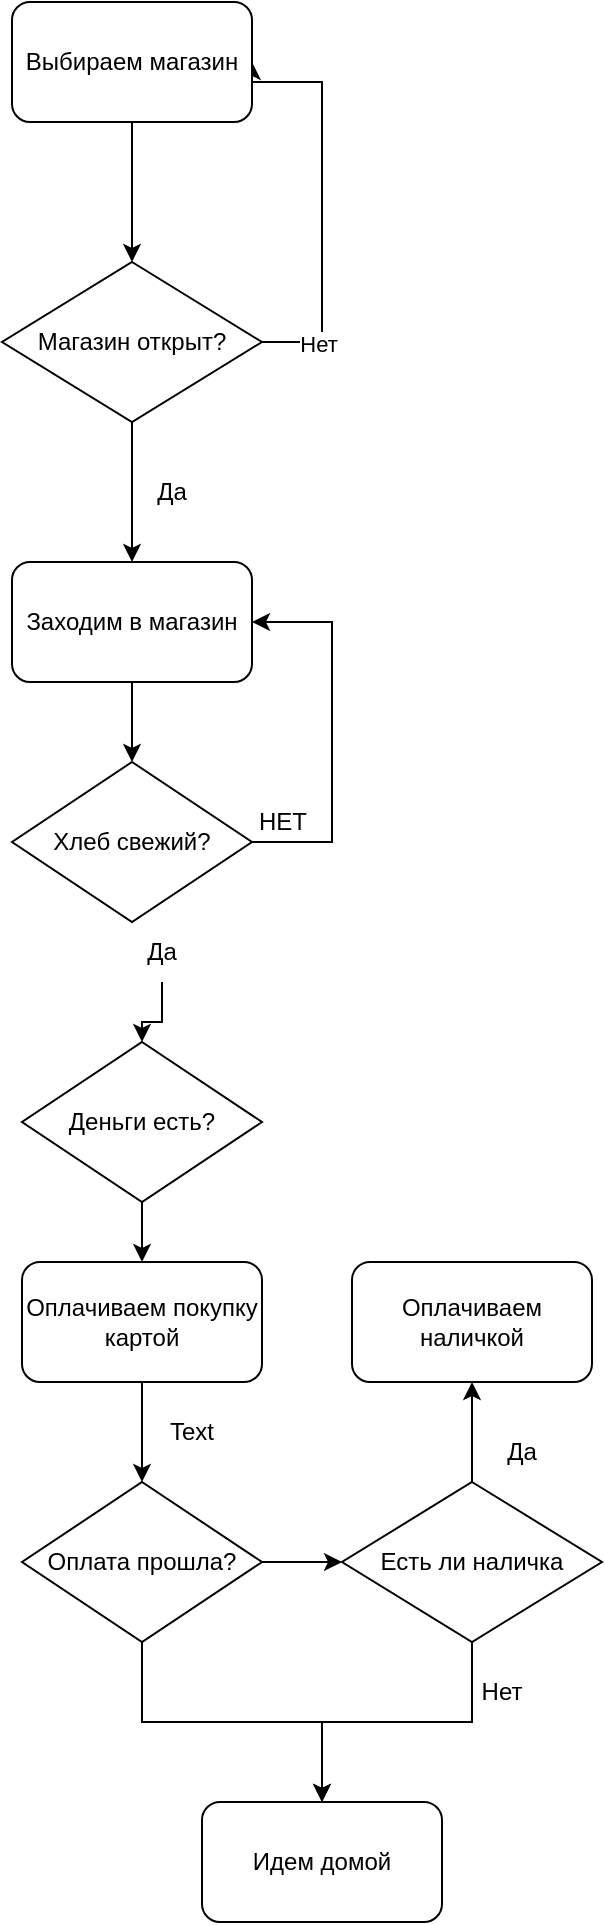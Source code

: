 <mxfile version="20.6.2" type="github">
  <diagram id="R2lEEEUBdFMjLlhIrx00" name="Page-1">
    <mxGraphModel dx="2076" dy="1078" grid="1" gridSize="10" guides="1" tooltips="1" connect="1" arrows="1" fold="1" page="1" pageScale="1" pageWidth="850" pageHeight="1100" math="0" shadow="0" extFonts="Permanent Marker^https://fonts.googleapis.com/css?family=Permanent+Marker">
      <root>
        <mxCell id="0" />
        <mxCell id="1" parent="0" />
        <mxCell id="YiypqD04uemnfpa7y3yJ-10" value="" style="edgeStyle=orthogonalEdgeStyle;rounded=0;orthogonalLoop=1;jettySize=auto;html=1;" edge="1" parent="1" source="YiypqD04uemnfpa7y3yJ-1" target="YiypqD04uemnfpa7y3yJ-2">
          <mxGeometry relative="1" as="geometry" />
        </mxCell>
        <mxCell id="YiypqD04uemnfpa7y3yJ-1" value="Заходим в магазин" style="rounded=1;whiteSpace=wrap;html=1;" vertex="1" parent="1">
          <mxGeometry x="85" y="480" width="120" height="60" as="geometry" />
        </mxCell>
        <mxCell id="YiypqD04uemnfpa7y3yJ-2" value="Хлеб свежий?" style="rhombus;whiteSpace=wrap;html=1;" vertex="1" parent="1">
          <mxGeometry x="85" y="580" width="120" height="80" as="geometry" />
        </mxCell>
        <mxCell id="YiypqD04uemnfpa7y3yJ-4" value="" style="endArrow=classic;html=1;rounded=0;exitX=1;exitY=0.5;exitDx=0;exitDy=0;entryX=1;entryY=0.5;entryDx=0;entryDy=0;" edge="1" parent="1" source="YiypqD04uemnfpa7y3yJ-2" target="YiypqD04uemnfpa7y3yJ-1">
          <mxGeometry width="50" height="50" relative="1" as="geometry">
            <mxPoint x="185" y="690" as="sourcePoint" />
            <mxPoint x="245" y="470" as="targetPoint" />
            <Array as="points">
              <mxPoint x="245" y="620" />
              <mxPoint x="245" y="510" />
            </Array>
          </mxGeometry>
        </mxCell>
        <mxCell id="YiypqD04uemnfpa7y3yJ-5" value="НЕТ" style="text;html=1;align=center;verticalAlign=middle;resizable=0;points=[];autosize=1;strokeColor=none;fillColor=none;" vertex="1" parent="1">
          <mxGeometry x="195" y="595" width="50" height="30" as="geometry" />
        </mxCell>
        <mxCell id="YiypqD04uemnfpa7y3yJ-28" value="" style="edgeStyle=orthogonalEdgeStyle;rounded=0;orthogonalLoop=1;jettySize=auto;html=1;" edge="1" parent="1" source="YiypqD04uemnfpa7y3yJ-6" target="YiypqD04uemnfpa7y3yJ-27">
          <mxGeometry relative="1" as="geometry" />
        </mxCell>
        <mxCell id="YiypqD04uemnfpa7y3yJ-6" value="Оплачиваем покупку картой" style="rounded=1;whiteSpace=wrap;html=1;" vertex="1" parent="1">
          <mxGeometry x="90" y="830" width="120" height="60" as="geometry" />
        </mxCell>
        <mxCell id="YiypqD04uemnfpa7y3yJ-8" value="Идем домой" style="whiteSpace=wrap;html=1;rounded=1;" vertex="1" parent="1">
          <mxGeometry x="180" y="1100" width="120" height="60" as="geometry" />
        </mxCell>
        <mxCell id="YiypqD04uemnfpa7y3yJ-12" value="" style="edgeStyle=orthogonalEdgeStyle;rounded=0;orthogonalLoop=1;jettySize=auto;html=1;" edge="1" parent="1" source="YiypqD04uemnfpa7y3yJ-11" target="YiypqD04uemnfpa7y3yJ-1">
          <mxGeometry relative="1" as="geometry" />
        </mxCell>
        <mxCell id="YiypqD04uemnfpa7y3yJ-19" style="edgeStyle=orthogonalEdgeStyle;rounded=0;orthogonalLoop=1;jettySize=auto;html=1;exitX=1;exitY=0.5;exitDx=0;exitDy=0;entryX=1;entryY=0.5;entryDx=0;entryDy=0;" edge="1" parent="1" source="YiypqD04uemnfpa7y3yJ-11" target="YiypqD04uemnfpa7y3yJ-13">
          <mxGeometry relative="1" as="geometry">
            <mxPoint x="260" y="250" as="targetPoint" />
            <Array as="points">
              <mxPoint x="240" y="370" />
              <mxPoint x="240" y="240" />
              <mxPoint x="205" y="240" />
            </Array>
          </mxGeometry>
        </mxCell>
        <mxCell id="YiypqD04uemnfpa7y3yJ-20" value="Нет" style="edgeLabel;html=1;align=center;verticalAlign=middle;resizable=0;points=[];" vertex="1" connectable="0" parent="YiypqD04uemnfpa7y3yJ-19">
          <mxGeometry x="-0.731" y="-1" relative="1" as="geometry">
            <mxPoint as="offset" />
          </mxGeometry>
        </mxCell>
        <mxCell id="YiypqD04uemnfpa7y3yJ-11" value="Магазин открыт?" style="rhombus;whiteSpace=wrap;html=1;" vertex="1" parent="1">
          <mxGeometry x="80" y="330" width="130" height="80" as="geometry" />
        </mxCell>
        <mxCell id="YiypqD04uemnfpa7y3yJ-14" value="" style="edgeStyle=orthogonalEdgeStyle;rounded=0;orthogonalLoop=1;jettySize=auto;html=1;exitX=0.5;exitY=1;exitDx=0;exitDy=0;" edge="1" parent="1" source="YiypqD04uemnfpa7y3yJ-13" target="YiypqD04uemnfpa7y3yJ-11">
          <mxGeometry relative="1" as="geometry">
            <mxPoint x="150" y="300" as="sourcePoint" />
          </mxGeometry>
        </mxCell>
        <mxCell id="YiypqD04uemnfpa7y3yJ-13" value="Выбираем магазин" style="rounded=1;whiteSpace=wrap;html=1;" vertex="1" parent="1">
          <mxGeometry x="85" y="200" width="120" height="60" as="geometry" />
        </mxCell>
        <mxCell id="YiypqD04uemnfpa7y3yJ-21" value="Да" style="text;html=1;strokeColor=none;fillColor=none;align=center;verticalAlign=middle;whiteSpace=wrap;rounded=0;" vertex="1" parent="1">
          <mxGeometry x="135" y="430" width="60" height="30" as="geometry" />
        </mxCell>
        <mxCell id="YiypqD04uemnfpa7y3yJ-25" value="" style="edgeStyle=orthogonalEdgeStyle;rounded=0;orthogonalLoop=1;jettySize=auto;html=1;" edge="1" parent="1" source="YiypqD04uemnfpa7y3yJ-22" target="YiypqD04uemnfpa7y3yJ-23">
          <mxGeometry relative="1" as="geometry" />
        </mxCell>
        <mxCell id="YiypqD04uemnfpa7y3yJ-22" value="Да" style="text;html=1;strokeColor=none;fillColor=none;align=center;verticalAlign=middle;whiteSpace=wrap;rounded=0;" vertex="1" parent="1">
          <mxGeometry x="130" y="660" width="60" height="30" as="geometry" />
        </mxCell>
        <mxCell id="YiypqD04uemnfpa7y3yJ-24" value="" style="edgeStyle=orthogonalEdgeStyle;rounded=0;orthogonalLoop=1;jettySize=auto;html=1;" edge="1" parent="1" source="YiypqD04uemnfpa7y3yJ-23" target="YiypqD04uemnfpa7y3yJ-6">
          <mxGeometry relative="1" as="geometry" />
        </mxCell>
        <mxCell id="YiypqD04uemnfpa7y3yJ-23" value="Деньги есть?" style="rhombus;whiteSpace=wrap;html=1;" vertex="1" parent="1">
          <mxGeometry x="90" y="720" width="120" height="80" as="geometry" />
        </mxCell>
        <mxCell id="YiypqD04uemnfpa7y3yJ-29" value="" style="edgeStyle=orthogonalEdgeStyle;rounded=0;orthogonalLoop=1;jettySize=auto;html=1;" edge="1" parent="1" source="YiypqD04uemnfpa7y3yJ-27" target="YiypqD04uemnfpa7y3yJ-8">
          <mxGeometry relative="1" as="geometry" />
        </mxCell>
        <mxCell id="YiypqD04uemnfpa7y3yJ-35" value="" style="edgeStyle=orthogonalEdgeStyle;rounded=0;orthogonalLoop=1;jettySize=auto;html=1;" edge="1" parent="1" source="YiypqD04uemnfpa7y3yJ-27" target="YiypqD04uemnfpa7y3yJ-33">
          <mxGeometry relative="1" as="geometry" />
        </mxCell>
        <mxCell id="YiypqD04uemnfpa7y3yJ-27" value="Оплата прошла?" style="rhombus;whiteSpace=wrap;html=1;" vertex="1" parent="1">
          <mxGeometry x="90" y="940" width="120" height="80" as="geometry" />
        </mxCell>
        <mxCell id="YiypqD04uemnfpa7y3yJ-32" value="Оплачиваем наличкой" style="rounded=1;whiteSpace=wrap;html=1;" vertex="1" parent="1">
          <mxGeometry x="255" y="830" width="120" height="60" as="geometry" />
        </mxCell>
        <mxCell id="YiypqD04uemnfpa7y3yJ-36" value="" style="edgeStyle=orthogonalEdgeStyle;rounded=0;orthogonalLoop=1;jettySize=auto;html=1;" edge="1" parent="1" source="YiypqD04uemnfpa7y3yJ-33" target="YiypqD04uemnfpa7y3yJ-32">
          <mxGeometry relative="1" as="geometry" />
        </mxCell>
        <mxCell id="YiypqD04uemnfpa7y3yJ-37" value="" style="edgeStyle=orthogonalEdgeStyle;rounded=0;orthogonalLoop=1;jettySize=auto;html=1;" edge="1" parent="1" source="YiypqD04uemnfpa7y3yJ-33" target="YiypqD04uemnfpa7y3yJ-8">
          <mxGeometry relative="1" as="geometry" />
        </mxCell>
        <mxCell id="YiypqD04uemnfpa7y3yJ-33" value="Есть ли наличка" style="rhombus;whiteSpace=wrap;html=1;" vertex="1" parent="1">
          <mxGeometry x="250" y="940" width="130" height="80" as="geometry" />
        </mxCell>
        <mxCell id="YiypqD04uemnfpa7y3yJ-38" value="Text" style="text;html=1;strokeColor=none;fillColor=none;align=center;verticalAlign=middle;whiteSpace=wrap;rounded=0;" vertex="1" parent="1">
          <mxGeometry x="145" y="900" width="60" height="30" as="geometry" />
        </mxCell>
        <mxCell id="YiypqD04uemnfpa7y3yJ-39" value="Нет" style="text;html=1;strokeColor=none;fillColor=none;align=center;verticalAlign=middle;whiteSpace=wrap;rounded=0;" vertex="1" parent="1">
          <mxGeometry x="300" y="1030" width="60" height="30" as="geometry" />
        </mxCell>
        <mxCell id="YiypqD04uemnfpa7y3yJ-40" value="Да" style="text;html=1;strokeColor=none;fillColor=none;align=center;verticalAlign=middle;whiteSpace=wrap;rounded=0;" vertex="1" parent="1">
          <mxGeometry x="310" y="910" width="60" height="30" as="geometry" />
        </mxCell>
      </root>
    </mxGraphModel>
  </diagram>
</mxfile>

